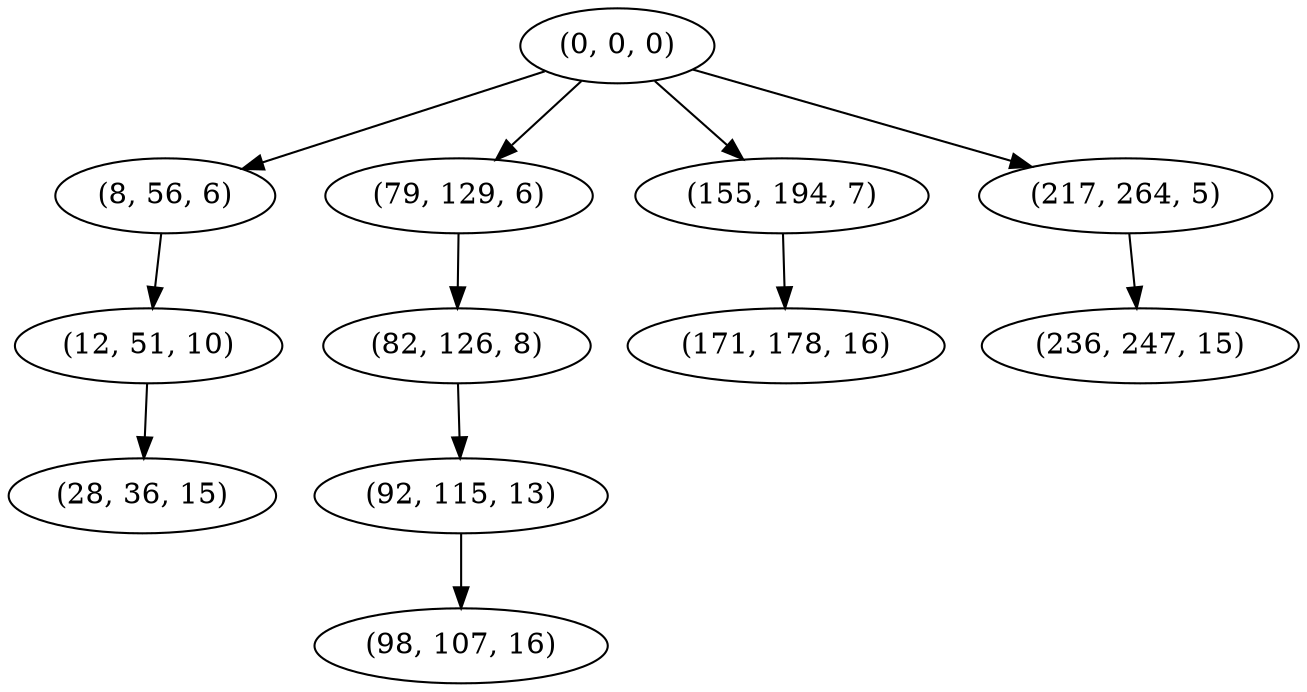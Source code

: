 digraph tree {
    "(0, 0, 0)";
    "(8, 56, 6)";
    "(12, 51, 10)";
    "(28, 36, 15)";
    "(79, 129, 6)";
    "(82, 126, 8)";
    "(92, 115, 13)";
    "(98, 107, 16)";
    "(155, 194, 7)";
    "(171, 178, 16)";
    "(217, 264, 5)";
    "(236, 247, 15)";
    "(0, 0, 0)" -> "(8, 56, 6)";
    "(0, 0, 0)" -> "(79, 129, 6)";
    "(0, 0, 0)" -> "(155, 194, 7)";
    "(0, 0, 0)" -> "(217, 264, 5)";
    "(8, 56, 6)" -> "(12, 51, 10)";
    "(12, 51, 10)" -> "(28, 36, 15)";
    "(79, 129, 6)" -> "(82, 126, 8)";
    "(82, 126, 8)" -> "(92, 115, 13)";
    "(92, 115, 13)" -> "(98, 107, 16)";
    "(155, 194, 7)" -> "(171, 178, 16)";
    "(217, 264, 5)" -> "(236, 247, 15)";
}
